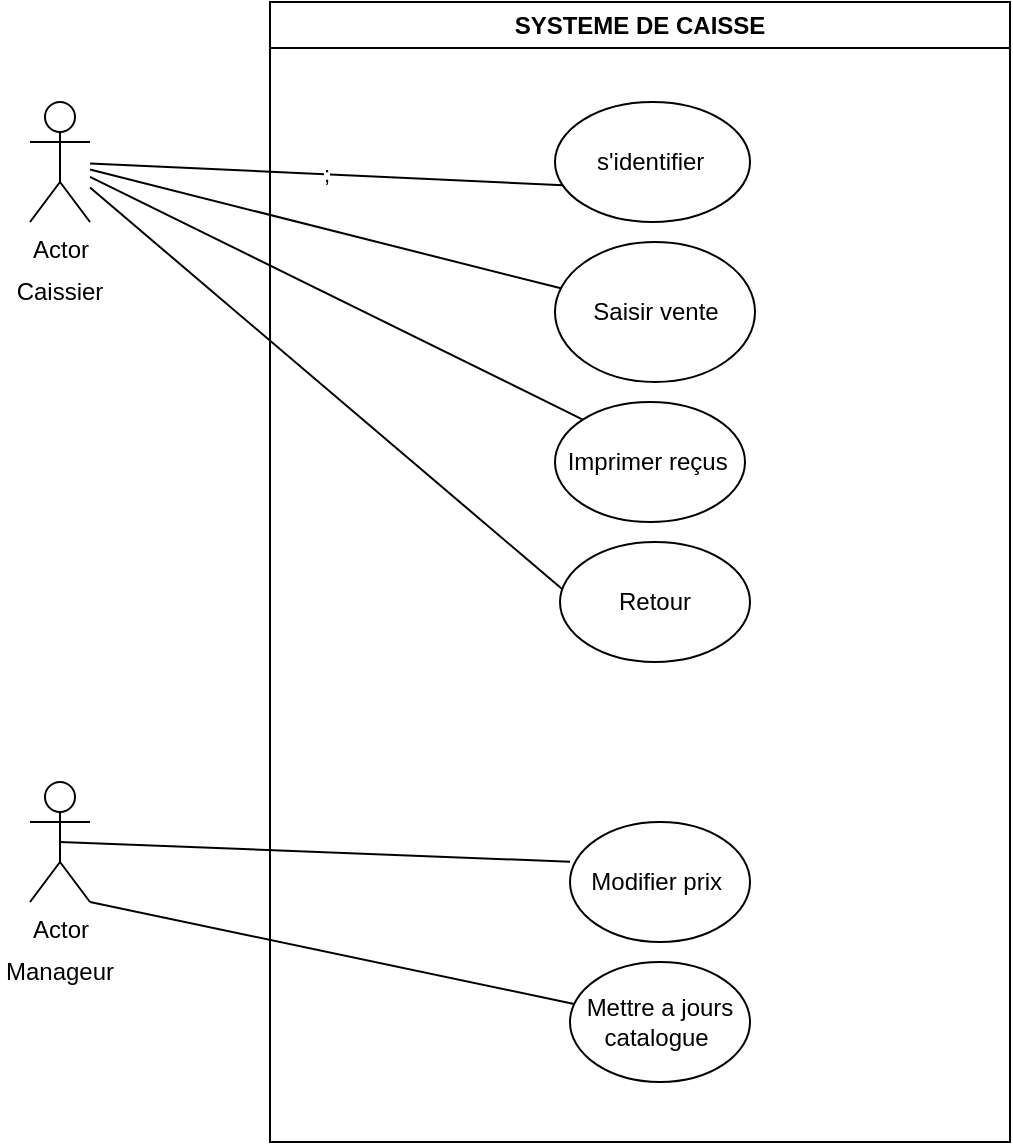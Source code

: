 <mxfile version="21.0.6" type="github"><diagram name="Page-1" id="KPm-XCnS7w091Y1yfjPB"><mxGraphModel dx="794" dy="627" grid="1" gridSize="10" guides="1" tooltips="1" connect="1" arrows="1" fold="1" page="1" pageScale="1" pageWidth="850" pageHeight="1100" math="0" shadow="0"><root><mxCell id="0"/><mxCell id="1" parent="0"/><mxCell id="SWwGpvCp8HnoBx0ie5Qz-2" value="Actor" style="shape=umlActor;verticalLabelPosition=bottom;verticalAlign=top;html=1;outlineConnect=0;" vertex="1" parent="1"><mxGeometry x="70" y="60" width="30" height="60" as="geometry"/></mxCell><mxCell id="SWwGpvCp8HnoBx0ie5Qz-9" value="Caissier" style="text;html=1;strokeColor=none;fillColor=none;align=center;verticalAlign=middle;whiteSpace=wrap;rounded=0;" vertex="1" parent="1"><mxGeometry x="55" y="140" width="60" height="30" as="geometry"/></mxCell><mxCell id="SWwGpvCp8HnoBx0ie5Qz-10" value="Actor" style="shape=umlActor;verticalLabelPosition=bottom;verticalAlign=top;html=1;outlineConnect=0;" vertex="1" parent="1"><mxGeometry x="70" y="400" width="30" height="60" as="geometry"/></mxCell><mxCell id="SWwGpvCp8HnoBx0ie5Qz-15" value=";" style="endArrow=none;html=1;rounded=0;entryX=0.042;entryY=0.694;entryDx=0;entryDy=0;entryPerimeter=0;" edge="1" parent="1" source="SWwGpvCp8HnoBx0ie5Qz-2" target="SWwGpvCp8HnoBx0ie5Qz-1"><mxGeometry width="50" height="50" relative="1" as="geometry"><mxPoint x="360" y="320" as="sourcePoint"/><mxPoint x="410" y="270" as="targetPoint"/></mxGeometry></mxCell><mxCell id="SWwGpvCp8HnoBx0ie5Qz-16" value="" style="endArrow=none;html=1;rounded=0;" edge="1" parent="1" source="SWwGpvCp8HnoBx0ie5Qz-2" target="SWwGpvCp8HnoBx0ie5Qz-5"><mxGeometry width="50" height="50" relative="1" as="geometry"><mxPoint x="360" y="320" as="sourcePoint"/><mxPoint x="410" y="270" as="targetPoint"/></mxGeometry></mxCell><mxCell id="SWwGpvCp8HnoBx0ie5Qz-17" value="" style="endArrow=none;html=1;rounded=0;entryX=0;entryY=0;entryDx=0;entryDy=0;" edge="1" parent="1" source="SWwGpvCp8HnoBx0ie5Qz-2" target="SWwGpvCp8HnoBx0ie5Qz-8"><mxGeometry width="50" height="50" relative="1" as="geometry"><mxPoint x="360" y="320" as="sourcePoint"/><mxPoint x="410" y="270" as="targetPoint"/></mxGeometry></mxCell><mxCell id="SWwGpvCp8HnoBx0ie5Qz-18" value="Manageur" style="text;html=1;strokeColor=none;fillColor=none;align=center;verticalAlign=middle;whiteSpace=wrap;rounded=0;" vertex="1" parent="1"><mxGeometry x="55" y="480" width="60" height="30" as="geometry"/></mxCell><mxCell id="SWwGpvCp8HnoBx0ie5Qz-19" value="" style="endArrow=none;html=1;rounded=0;exitX=0.5;exitY=0.5;exitDx=0;exitDy=0;exitPerimeter=0;entryX=0;entryY=0.331;entryDx=0;entryDy=0;entryPerimeter=0;" edge="1" parent="1" source="SWwGpvCp8HnoBx0ie5Qz-10" target="SWwGpvCp8HnoBx0ie5Qz-11"><mxGeometry width="50" height="50" relative="1" as="geometry"><mxPoint x="360" y="320" as="sourcePoint"/><mxPoint x="410" y="270" as="targetPoint"/></mxGeometry></mxCell><mxCell id="SWwGpvCp8HnoBx0ie5Qz-20" value="" style="endArrow=none;html=1;rounded=0;exitX=1;exitY=1;exitDx=0;exitDy=0;exitPerimeter=0;" edge="1" parent="1" source="SWwGpvCp8HnoBx0ie5Qz-10" target="SWwGpvCp8HnoBx0ie5Qz-12"><mxGeometry width="50" height="50" relative="1" as="geometry"><mxPoint x="360" y="320" as="sourcePoint"/><mxPoint x="410" y="270" as="targetPoint"/></mxGeometry></mxCell><mxCell id="SWwGpvCp8HnoBx0ie5Qz-22" value="SYSTEME DE CAISSE" style="swimlane;whiteSpace=wrap;html=1;" vertex="1" parent="1"><mxGeometry x="190" y="10" width="370" height="570" as="geometry"/></mxCell><mxCell id="SWwGpvCp8HnoBx0ie5Qz-1" value="s'identifier&amp;nbsp;" style="ellipse;whiteSpace=wrap;html=1;" vertex="1" parent="SWwGpvCp8HnoBx0ie5Qz-22"><mxGeometry x="142.5" y="50" width="97.5" height="60" as="geometry"/></mxCell><mxCell id="SWwGpvCp8HnoBx0ie5Qz-5" value="Saisir vente" style="ellipse;whiteSpace=wrap;html=1;" vertex="1" parent="SWwGpvCp8HnoBx0ie5Qz-22"><mxGeometry x="142.5" y="120" width="100" height="70" as="geometry"/></mxCell><mxCell id="SWwGpvCp8HnoBx0ie5Qz-8" value="Imprimer reçus&amp;nbsp;" style="ellipse;whiteSpace=wrap;html=1;" vertex="1" parent="SWwGpvCp8HnoBx0ie5Qz-22"><mxGeometry x="142.5" y="200" width="95" height="60" as="geometry"/></mxCell><mxCell id="SWwGpvCp8HnoBx0ie5Qz-11" value="Modifier prix&amp;nbsp;" style="ellipse;whiteSpace=wrap;html=1;" vertex="1" parent="SWwGpvCp8HnoBx0ie5Qz-22"><mxGeometry x="150" y="410" width="90" height="60" as="geometry"/></mxCell><mxCell id="SWwGpvCp8HnoBx0ie5Qz-12" value="Mettre a jours catalogue&amp;nbsp;" style="ellipse;whiteSpace=wrap;html=1;" vertex="1" parent="SWwGpvCp8HnoBx0ie5Qz-22"><mxGeometry x="150" y="480" width="90" height="60" as="geometry"/></mxCell><mxCell id="SWwGpvCp8HnoBx0ie5Qz-23" value="Retour" style="ellipse;whiteSpace=wrap;html=1;" vertex="1" parent="SWwGpvCp8HnoBx0ie5Qz-22"><mxGeometry x="145" y="270" width="95" height="60" as="geometry"/></mxCell><mxCell id="SWwGpvCp8HnoBx0ie5Qz-24" value="" style="endArrow=none;html=1;rounded=0;entryX=0.011;entryY=0.392;entryDx=0;entryDy=0;entryPerimeter=0;" edge="1" parent="1" source="SWwGpvCp8HnoBx0ie5Qz-2" target="SWwGpvCp8HnoBx0ie5Qz-23"><mxGeometry width="50" height="50" relative="1" as="geometry"><mxPoint x="150" y="250" as="sourcePoint"/><mxPoint x="200" y="200" as="targetPoint"/></mxGeometry></mxCell></root></mxGraphModel></diagram></mxfile>